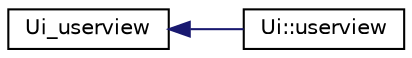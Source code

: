digraph "Graphical Class Hierarchy"
{
 // LATEX_PDF_SIZE
  edge [fontname="Helvetica",fontsize="10",labelfontname="Helvetica",labelfontsize="10"];
  node [fontname="Helvetica",fontsize="10",shape=record];
  rankdir="LR";
  Node0 [label="Ui_userview",height=0.2,width=0.4,color="black", fillcolor="white", style="filled",URL="$classUi__userview.html",tooltip=" "];
  Node0 -> Node1 [dir="back",color="midnightblue",fontsize="10",style="solid",fontname="Helvetica"];
  Node1 [label="Ui::userview",height=0.2,width=0.4,color="black", fillcolor="white", style="filled",URL="$classUi_1_1userview.html",tooltip=" "];
}
